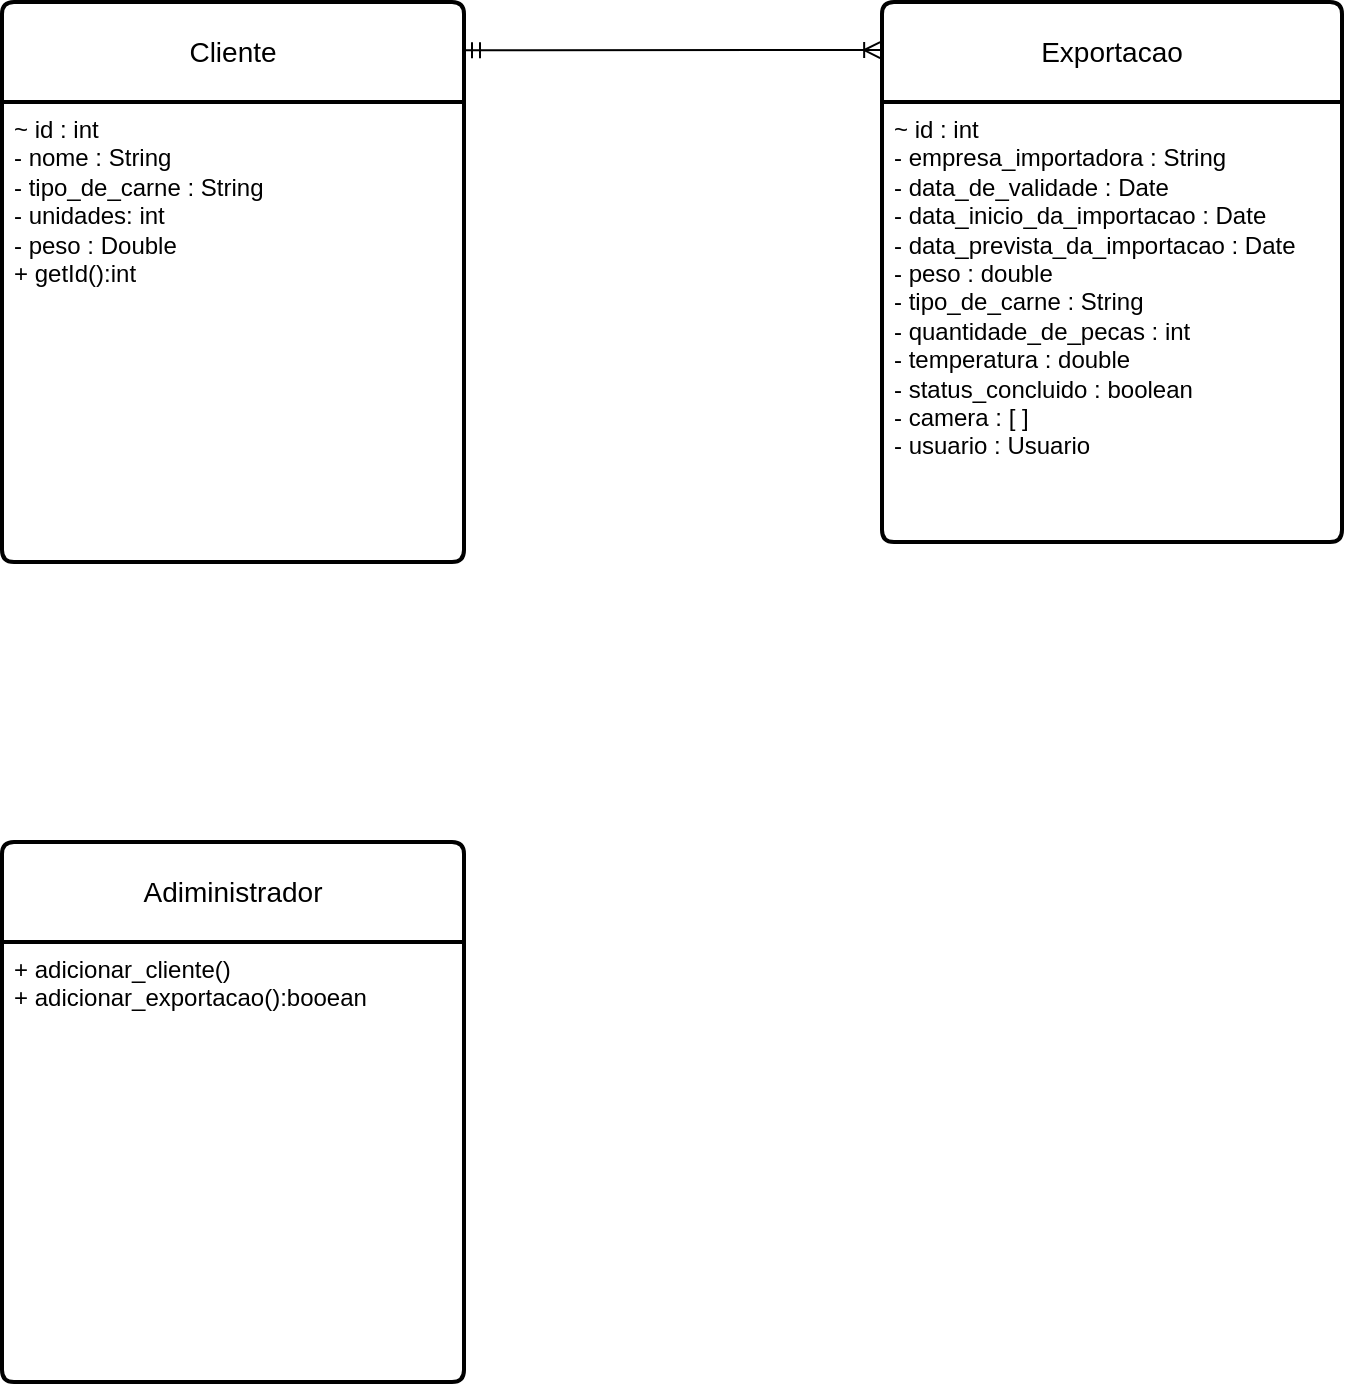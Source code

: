 <mxfile version="27.1.6">
  <diagram id="yQBMPdMcDbC1xDPjM6LQ" name="Página-1">
    <mxGraphModel dx="872" dy="600" grid="1" gridSize="10" guides="1" tooltips="1" connect="1" arrows="1" fold="1" page="1" pageScale="1" pageWidth="827" pageHeight="1169" math="0" shadow="0">
      <root>
        <mxCell id="0" />
        <mxCell id="1" parent="0" />
        <mxCell id="ZjHYPKigzPH8DQw12Ac6-1" value="Cliente" style="swimlane;childLayout=stackLayout;horizontal=1;startSize=50;horizontalStack=0;rounded=1;fontSize=14;fontStyle=0;strokeWidth=2;resizeParent=0;resizeLast=1;shadow=0;dashed=0;align=center;arcSize=4;whiteSpace=wrap;html=1;" vertex="1" parent="1">
          <mxGeometry x="40" y="400" width="231" height="280" as="geometry" />
        </mxCell>
        <mxCell id="ZjHYPKigzPH8DQw12Ac6-2" value="~ id : int&lt;div&gt;- nome : String&lt;/div&gt;&lt;div&gt;- tipo_de_carne : String&lt;/div&gt;&lt;div&gt;- unidades: int&lt;/div&gt;&lt;div&gt;- peso : Double&lt;/div&gt;&lt;div&gt;+ getId():int&lt;/div&gt;&lt;div&gt;&lt;br&gt;&lt;/div&gt;" style="align=left;strokeColor=none;fillColor=none;spacingLeft=4;spacingRight=4;fontSize=12;verticalAlign=top;resizable=0;rotatable=0;part=1;html=1;whiteSpace=wrap;" vertex="1" parent="ZjHYPKigzPH8DQw12Ac6-1">
          <mxGeometry y="50" width="231" height="230" as="geometry" />
        </mxCell>
        <mxCell id="ZjHYPKigzPH8DQw12Ac6-3" value="Adiministrador" style="swimlane;childLayout=stackLayout;horizontal=1;startSize=50;horizontalStack=0;rounded=1;fontSize=14;fontStyle=0;strokeWidth=2;resizeParent=0;resizeLast=1;shadow=0;dashed=0;align=center;arcSize=4;whiteSpace=wrap;html=1;" vertex="1" parent="1">
          <mxGeometry x="40" y="820" width="231" height="270" as="geometry" />
        </mxCell>
        <mxCell id="ZjHYPKigzPH8DQw12Ac6-4" value="+ adicionar_cliente()&lt;br&gt;+ adicionar_exportacao():booean" style="align=left;strokeColor=none;fillColor=none;spacingLeft=4;spacingRight=4;fontSize=12;verticalAlign=top;resizable=0;rotatable=0;part=1;html=1;whiteSpace=wrap;" vertex="1" parent="ZjHYPKigzPH8DQw12Ac6-3">
          <mxGeometry y="50" width="231" height="220" as="geometry" />
        </mxCell>
        <mxCell id="ZjHYPKigzPH8DQw12Ac6-6" value="Exportacao" style="swimlane;childLayout=stackLayout;horizontal=1;startSize=50;horizontalStack=0;rounded=1;fontSize=14;fontStyle=0;strokeWidth=2;resizeParent=0;resizeLast=1;shadow=0;dashed=0;align=center;arcSize=4;whiteSpace=wrap;html=1;" vertex="1" parent="1">
          <mxGeometry x="480" y="400" width="230" height="270" as="geometry" />
        </mxCell>
        <mxCell id="ZjHYPKigzPH8DQw12Ac6-7" value="~ id : int&lt;br&gt;- empresa_importadora : String&lt;br&gt;&lt;div&gt;- data_de_validade : Date&lt;/div&gt;&lt;div&gt;- data_inicio_da_importacao : Date&lt;/div&gt;&lt;div&gt;- data_prevista_da_importacao : Date&lt;/div&gt;&lt;div&gt;- peso : double&lt;/div&gt;&lt;div&gt;- tipo_de_carne : String&lt;/div&gt;&lt;div&gt;- quantidade_de_pecas : int&lt;/div&gt;&lt;div&gt;- temperatura : double&lt;/div&gt;&lt;div&gt;- status_concluido : boolean&lt;/div&gt;&lt;div&gt;- camera : [ ]&lt;/div&gt;&lt;div&gt;- usuario : Usuario&lt;br&gt;&lt;/div&gt;&lt;div&gt;&lt;br&gt;&lt;/div&gt;&lt;div&gt;&lt;br&gt;&lt;/div&gt;" style="align=left;strokeColor=none;fillColor=none;spacingLeft=4;spacingRight=4;fontSize=12;verticalAlign=top;resizable=0;rotatable=0;part=1;html=1;whiteSpace=wrap;" vertex="1" parent="ZjHYPKigzPH8DQw12Ac6-6">
          <mxGeometry y="50" width="230" height="220" as="geometry" />
        </mxCell>
        <mxCell id="ZjHYPKigzPH8DQw12Ac6-13" value="" style="edgeStyle=entityRelationEdgeStyle;fontSize=12;html=1;endArrow=ERoneToMany;startArrow=ERmandOne;rounded=0;exitX=1;exitY=0.086;exitDx=0;exitDy=0;exitPerimeter=0;entryX=-0.004;entryY=0.089;entryDx=0;entryDy=0;entryPerimeter=0;" edge="1" parent="1" source="ZjHYPKigzPH8DQw12Ac6-1" target="ZjHYPKigzPH8DQw12Ac6-6">
          <mxGeometry width="100" height="100" relative="1" as="geometry">
            <mxPoint x="360" y="710" as="sourcePoint" />
            <mxPoint x="460" y="610" as="targetPoint" />
          </mxGeometry>
        </mxCell>
      </root>
    </mxGraphModel>
  </diagram>
</mxfile>
